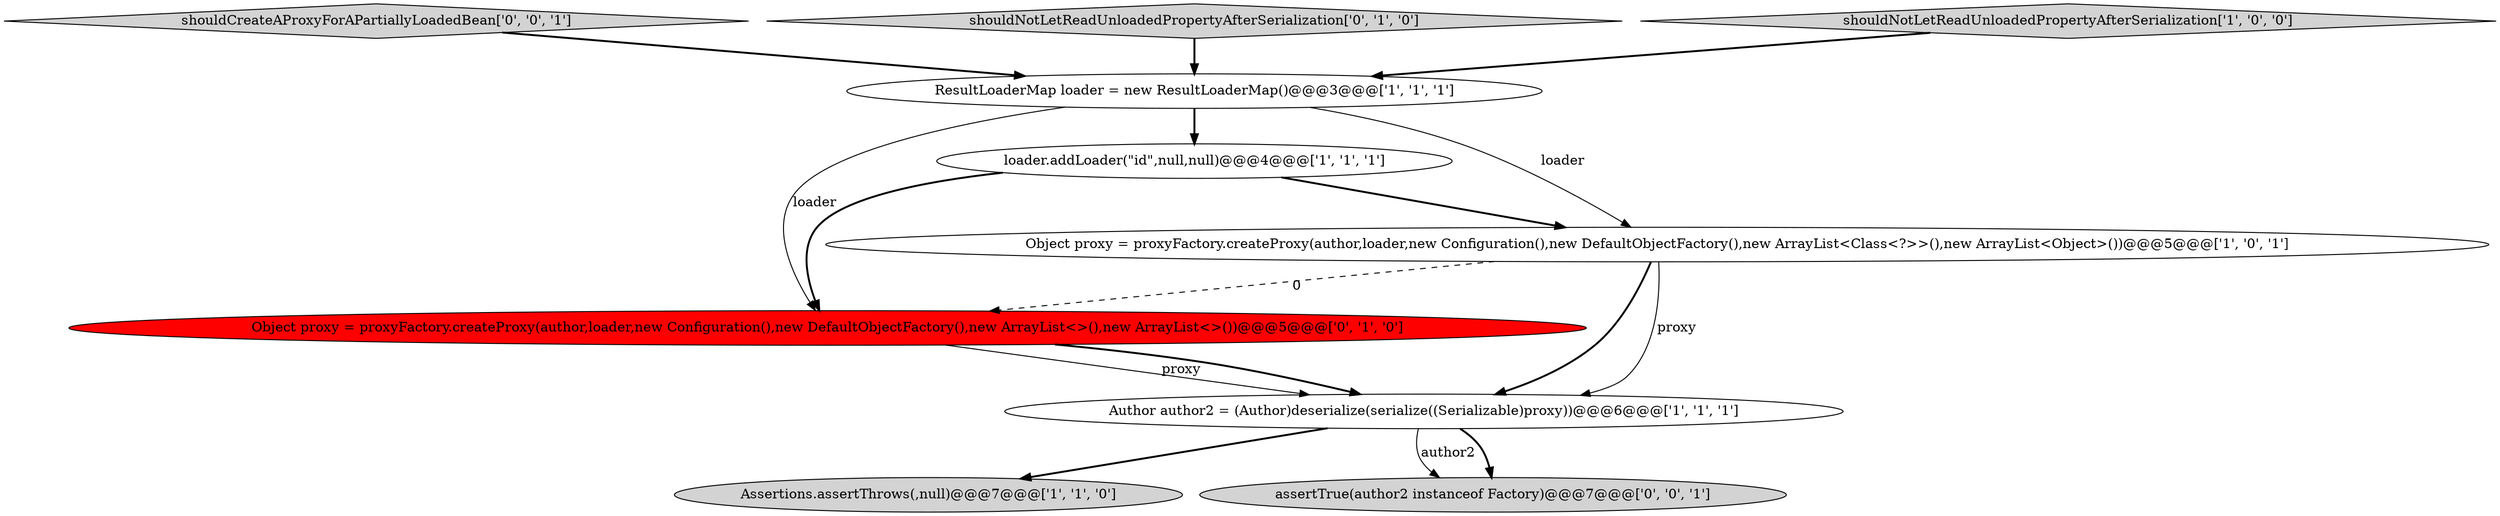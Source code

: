 digraph {
3 [style = filled, label = "ResultLoaderMap loader = new ResultLoaderMap()@@@3@@@['1', '1', '1']", fillcolor = white, shape = ellipse image = "AAA0AAABBB1BBB"];
5 [style = filled, label = "loader.addLoader(\"id\",null,null)@@@4@@@['1', '1', '1']", fillcolor = white, shape = ellipse image = "AAA0AAABBB1BBB"];
8 [style = filled, label = "shouldCreateAProxyForAPartiallyLoadedBean['0', '0', '1']", fillcolor = lightgray, shape = diamond image = "AAA0AAABBB3BBB"];
6 [style = filled, label = "Object proxy = proxyFactory.createProxy(author,loader,new Configuration(),new DefaultObjectFactory(),new ArrayList<>(),new ArrayList<>())@@@5@@@['0', '1', '0']", fillcolor = red, shape = ellipse image = "AAA1AAABBB2BBB"];
1 [style = filled, label = "Assertions.assertThrows(,null)@@@7@@@['1', '1', '0']", fillcolor = lightgray, shape = ellipse image = "AAA0AAABBB1BBB"];
0 [style = filled, label = "Author author2 = (Author)deserialize(serialize((Serializable)proxy))@@@6@@@['1', '1', '1']", fillcolor = white, shape = ellipse image = "AAA0AAABBB1BBB"];
9 [style = filled, label = "assertTrue(author2 instanceof Factory)@@@7@@@['0', '0', '1']", fillcolor = lightgray, shape = ellipse image = "AAA0AAABBB3BBB"];
7 [style = filled, label = "shouldNotLetReadUnloadedPropertyAfterSerialization['0', '1', '0']", fillcolor = lightgray, shape = diamond image = "AAA0AAABBB2BBB"];
4 [style = filled, label = "Object proxy = proxyFactory.createProxy(author,loader,new Configuration(),new DefaultObjectFactory(),new ArrayList<Class<?>>(),new ArrayList<Object>())@@@5@@@['1', '0', '1']", fillcolor = white, shape = ellipse image = "AAA0AAABBB1BBB"];
2 [style = filled, label = "shouldNotLetReadUnloadedPropertyAfterSerialization['1', '0', '0']", fillcolor = lightgray, shape = diamond image = "AAA0AAABBB1BBB"];
4->0 [style = solid, label="proxy"];
6->0 [style = solid, label="proxy"];
3->5 [style = bold, label=""];
0->9 [style = bold, label=""];
6->0 [style = bold, label=""];
0->9 [style = solid, label="author2"];
5->6 [style = bold, label=""];
4->6 [style = dashed, label="0"];
0->1 [style = bold, label=""];
7->3 [style = bold, label=""];
5->4 [style = bold, label=""];
2->3 [style = bold, label=""];
4->0 [style = bold, label=""];
3->4 [style = solid, label="loader"];
8->3 [style = bold, label=""];
3->6 [style = solid, label="loader"];
}
